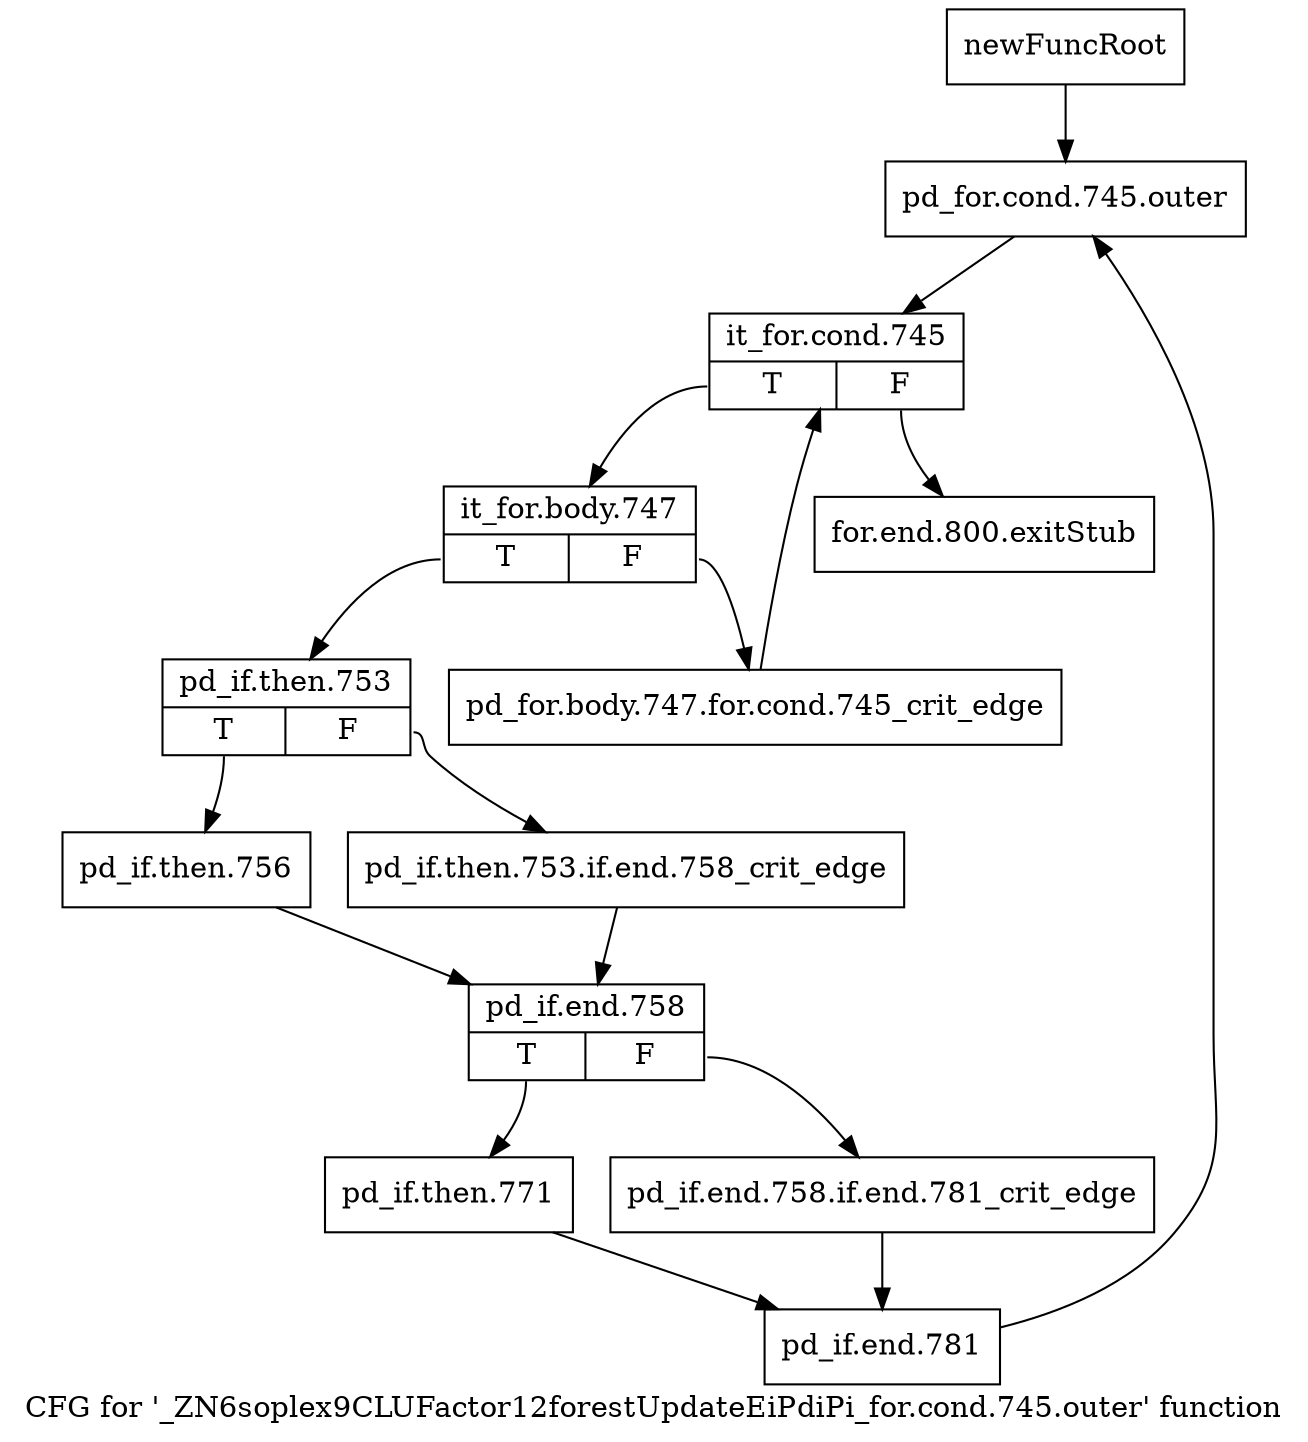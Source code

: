 digraph "CFG for '_ZN6soplex9CLUFactor12forestUpdateEiPdiPi_for.cond.745.outer' function" {
	label="CFG for '_ZN6soplex9CLUFactor12forestUpdateEiPdiPi_for.cond.745.outer' function";

	Node0x2cbb940 [shape=record,label="{newFuncRoot}"];
	Node0x2cbb940 -> Node0x2cbb9e0;
	Node0x2cbb990 [shape=record,label="{for.end.800.exitStub}"];
	Node0x2cbb9e0 [shape=record,label="{pd_for.cond.745.outer}"];
	Node0x2cbb9e0 -> Node0x2cbba30;
	Node0x2cbba30 [shape=record,label="{it_for.cond.745|{<s0>T|<s1>F}}"];
	Node0x2cbba30:s0 -> Node0x2cbba80;
	Node0x2cbba30:s1 -> Node0x2cbb990;
	Node0x2cbba80 [shape=record,label="{it_for.body.747|{<s0>T|<s1>F}}"];
	Node0x2cbba80:s0 -> Node0x2cbbb20;
	Node0x2cbba80:s1 -> Node0x2cbbad0;
	Node0x2cbbad0 [shape=record,label="{pd_for.body.747.for.cond.745_crit_edge}"];
	Node0x2cbbad0 -> Node0x2cbba30;
	Node0x2cbbb20 [shape=record,label="{pd_if.then.753|{<s0>T|<s1>F}}"];
	Node0x2cbbb20:s0 -> Node0x2cbbbc0;
	Node0x2cbbb20:s1 -> Node0x2cbbb70;
	Node0x2cbbb70 [shape=record,label="{pd_if.then.753.if.end.758_crit_edge}"];
	Node0x2cbbb70 -> Node0x2cbbc10;
	Node0x2cbbbc0 [shape=record,label="{pd_if.then.756}"];
	Node0x2cbbbc0 -> Node0x2cbbc10;
	Node0x2cbbc10 [shape=record,label="{pd_if.end.758|{<s0>T|<s1>F}}"];
	Node0x2cbbc10:s0 -> Node0x2cbbcb0;
	Node0x2cbbc10:s1 -> Node0x2cbbc60;
	Node0x2cbbc60 [shape=record,label="{pd_if.end.758.if.end.781_crit_edge}"];
	Node0x2cbbc60 -> Node0x2cbbd00;
	Node0x2cbbcb0 [shape=record,label="{pd_if.then.771}"];
	Node0x2cbbcb0 -> Node0x2cbbd00;
	Node0x2cbbd00 [shape=record,label="{pd_if.end.781}"];
	Node0x2cbbd00 -> Node0x2cbb9e0;
}
